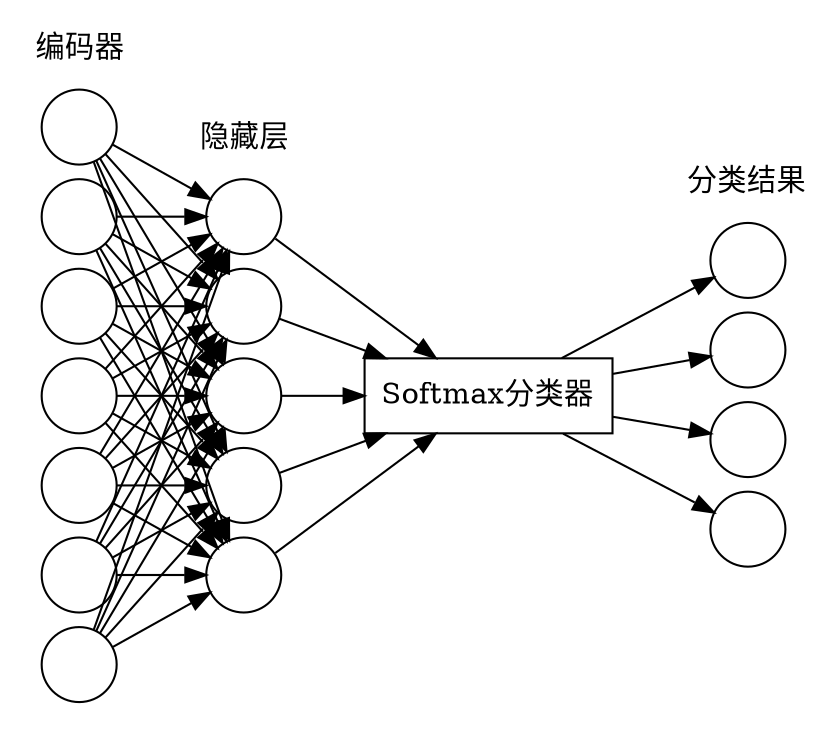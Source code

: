 digraph autoencoder{
    fontname=SimHei
    resolution=480;
    dpi = 320;
    node[style="solid", shape=circle, label=""]
    splines=line
    nodesep=.1
    rankdir="LR"
    softmax[shape=box, label="Softmax分类器", labelangle=-90]

    subgraph cluster_encoder{
        color=white;
        x1, x2, x3, x4, x5, x6, x7
        label = "编码器"
    }

    subgraph cluster_hidden{
        color=white;
        h1, h2, h3, h4, h5
        label="隐藏层"
    }


    subgraph cluster_result{
        color=white;
        y1, y2, y3, y4
        label="分类结果"
}

    {x1, x2, x3, x4, x5, x6, x7} -> {h1, h2, h3, h4, h5} -> softmax -> {y1, y2, y3, y4}
}
